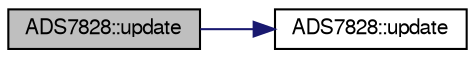 digraph "ADS7828::update"
{
  edge [fontname="FreeSans",fontsize="10",labelfontname="FreeSans",labelfontsize="10"];
  node [fontname="FreeSans",fontsize="10",shape=record];
  rankdir="LR";
  Node1 [label="ADS7828::update",height=0.2,width=0.4,color="black", fillcolor="grey75", style="filled" fontcolor="black"];
  Node1 -> Node2 [color="midnightblue",fontsize="10",style="solid",fontname="FreeSans"];
  Node2 [label="ADS7828::update",height=0.2,width=0.4,color="black", fillcolor="white", style="filled",URL="$class_a_d_s7828.html#a6dba71b1fcec938220cb95080956d111",tooltip="Update all unmasked channels on device."];
}
